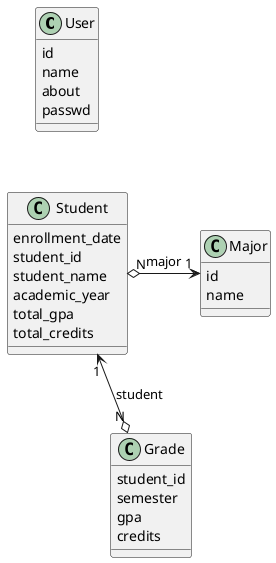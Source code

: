 @startuml Class Diagram

class User {
    id
    name
    about
    passwd
}

class Major { 
    id
    name
}

class Student {
    enrollment_date 
    student_id 
    student_name
    academic_year
    total_gpa
    total_credits
}

class Grade {
    student_id
    semester
    gpa
    credits
}

User -[hidden]-> Student
Student -[hidden]-> Major
Major -[hidden]-> Grade

Student "N" o-> "1" Major: major
Grade "N" o--> "1" Student: student

@enduml